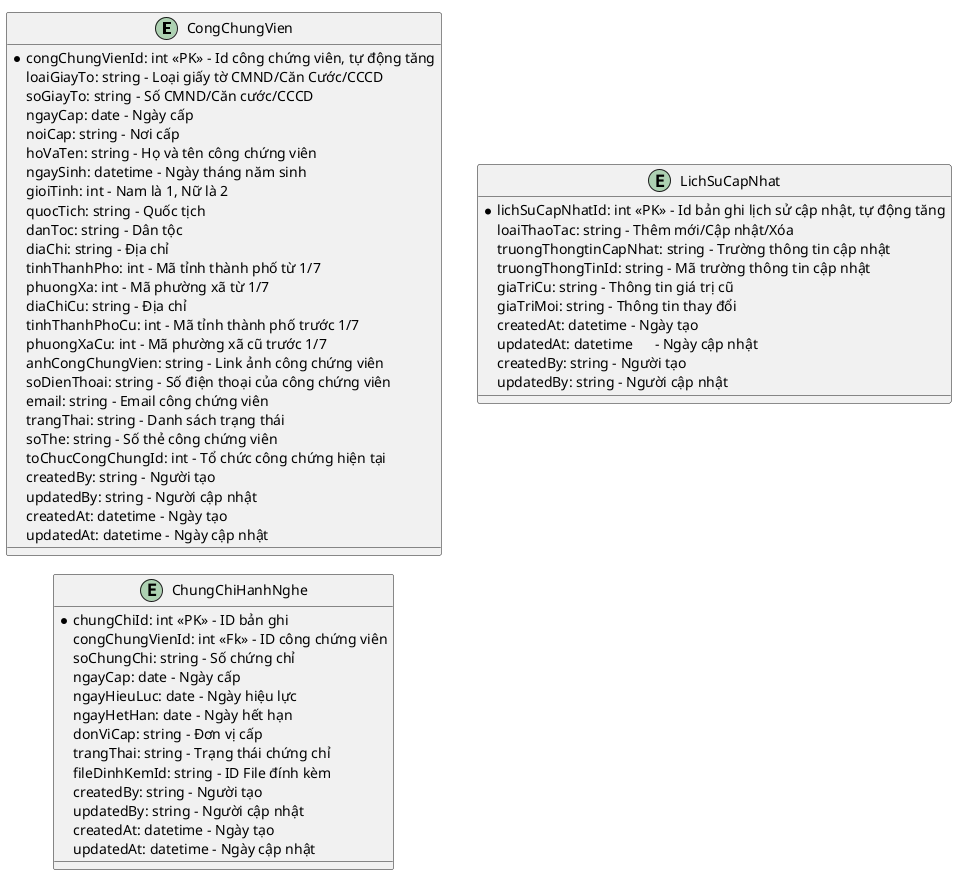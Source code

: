 @startuml ldm
!pragma layout smetana
left to right direction

entity CongChungVien
entity ChungChiHanhNghe
entity LichSuCapNhat

entity CongChungVien {
  *congChungVienId: int <<PK>> - Id công chứng viên, tự động tăng
  loaiGiayTo: string - Loại giấy tờ CMND/Căn Cước/CCCD
  soGiayTo: string - Số CMND/Căn cước/CCCD 
  ngayCap: date - Ngày cấp
  noiCap: string - Nơi cấp
  hoVaTen: string - Họ và tên công chứng viên
  ngaySinh: datetime - Ngày tháng năm sinh
  gioiTinh: int - Nam là 1, Nữ là 2
  quocTich: string - Quốc tịch
  danToc: string - Dân tộc
  diaChi: string - Địa chỉ
  tinhThanhPho: int - Mã tỉnh thành phố từ 1/7
  phuongXa: int - Mã phường xã từ 1/7
  diaChiCu: string - Địa chỉ
  tinhThanhPhoCu: int - Mã tỉnh thành phố trước 1/7
  phuongXaCu: int - Mã phường xã cũ trước 1/7
  anhCongChungVien: string - Link ảnh công chứng viên
  soDienThoai: string - Số điện thoại của công chứng viên
  email: string - Email công chứng viên
  trangThai: string - Danh sách trạng thái
  soThe: string - Số thẻ công chứng viên
  toChucCongChungId: int - Tổ chức công chứng hiện tại
  createdBy: string - Người tạo
  updatedBy: string - Người cập nhật
  createdAt: datetime - Ngày tạo
  updatedAt: datetime - Ngày cập nhật
  
}

entity ChungChiHanhNghe {
  *chungChiId: int <<PK>> - ID bản ghi
  congChungVienId: int <<Fk>> - ID công chứng viên
  soChungChi: string - Số chứng chỉ
  ngayCap: date - Ngày cấp
  ngayHieuLuc: date - Ngày hiệu lực
  ngayHetHan: date - Ngày hết hạn
  donViCap: string - Đơn vị cấp
  trangThai: string - Trạng thái chứng chỉ
  fileDinhKemId: string - ID File đính kèm
  createdBy: string - Người tạo
  updatedBy: string - Người cập nhật
  createdAt: datetime - Ngày tạo
  updatedAt: datetime - Ngày cập nhật
}

entity LichSuCapNhat {
  *lichSuCapNhatId: int <<PK>> - Id bản ghi lịch sử cập nhật, tự động tăng
  loaiThaoTac: string - Thêm mới/Cập nhật/Xóa
  truongThongtinCapNhat: string - Trường thông tin cập nhật
  truongThongTinId: string - Mã trường thông tin cập nhật
  giaTriCu: string - Thông tin giá trị cũ
  giaTriMoi: string - Thông tin thay đổi
  createdAt: datetime - Ngày tạo
  updatedAt: datetime      - Ngày cập nhật
  createdBy: string - Người tạo
  updatedBy: string - Người cập nhật
}

@enduml
